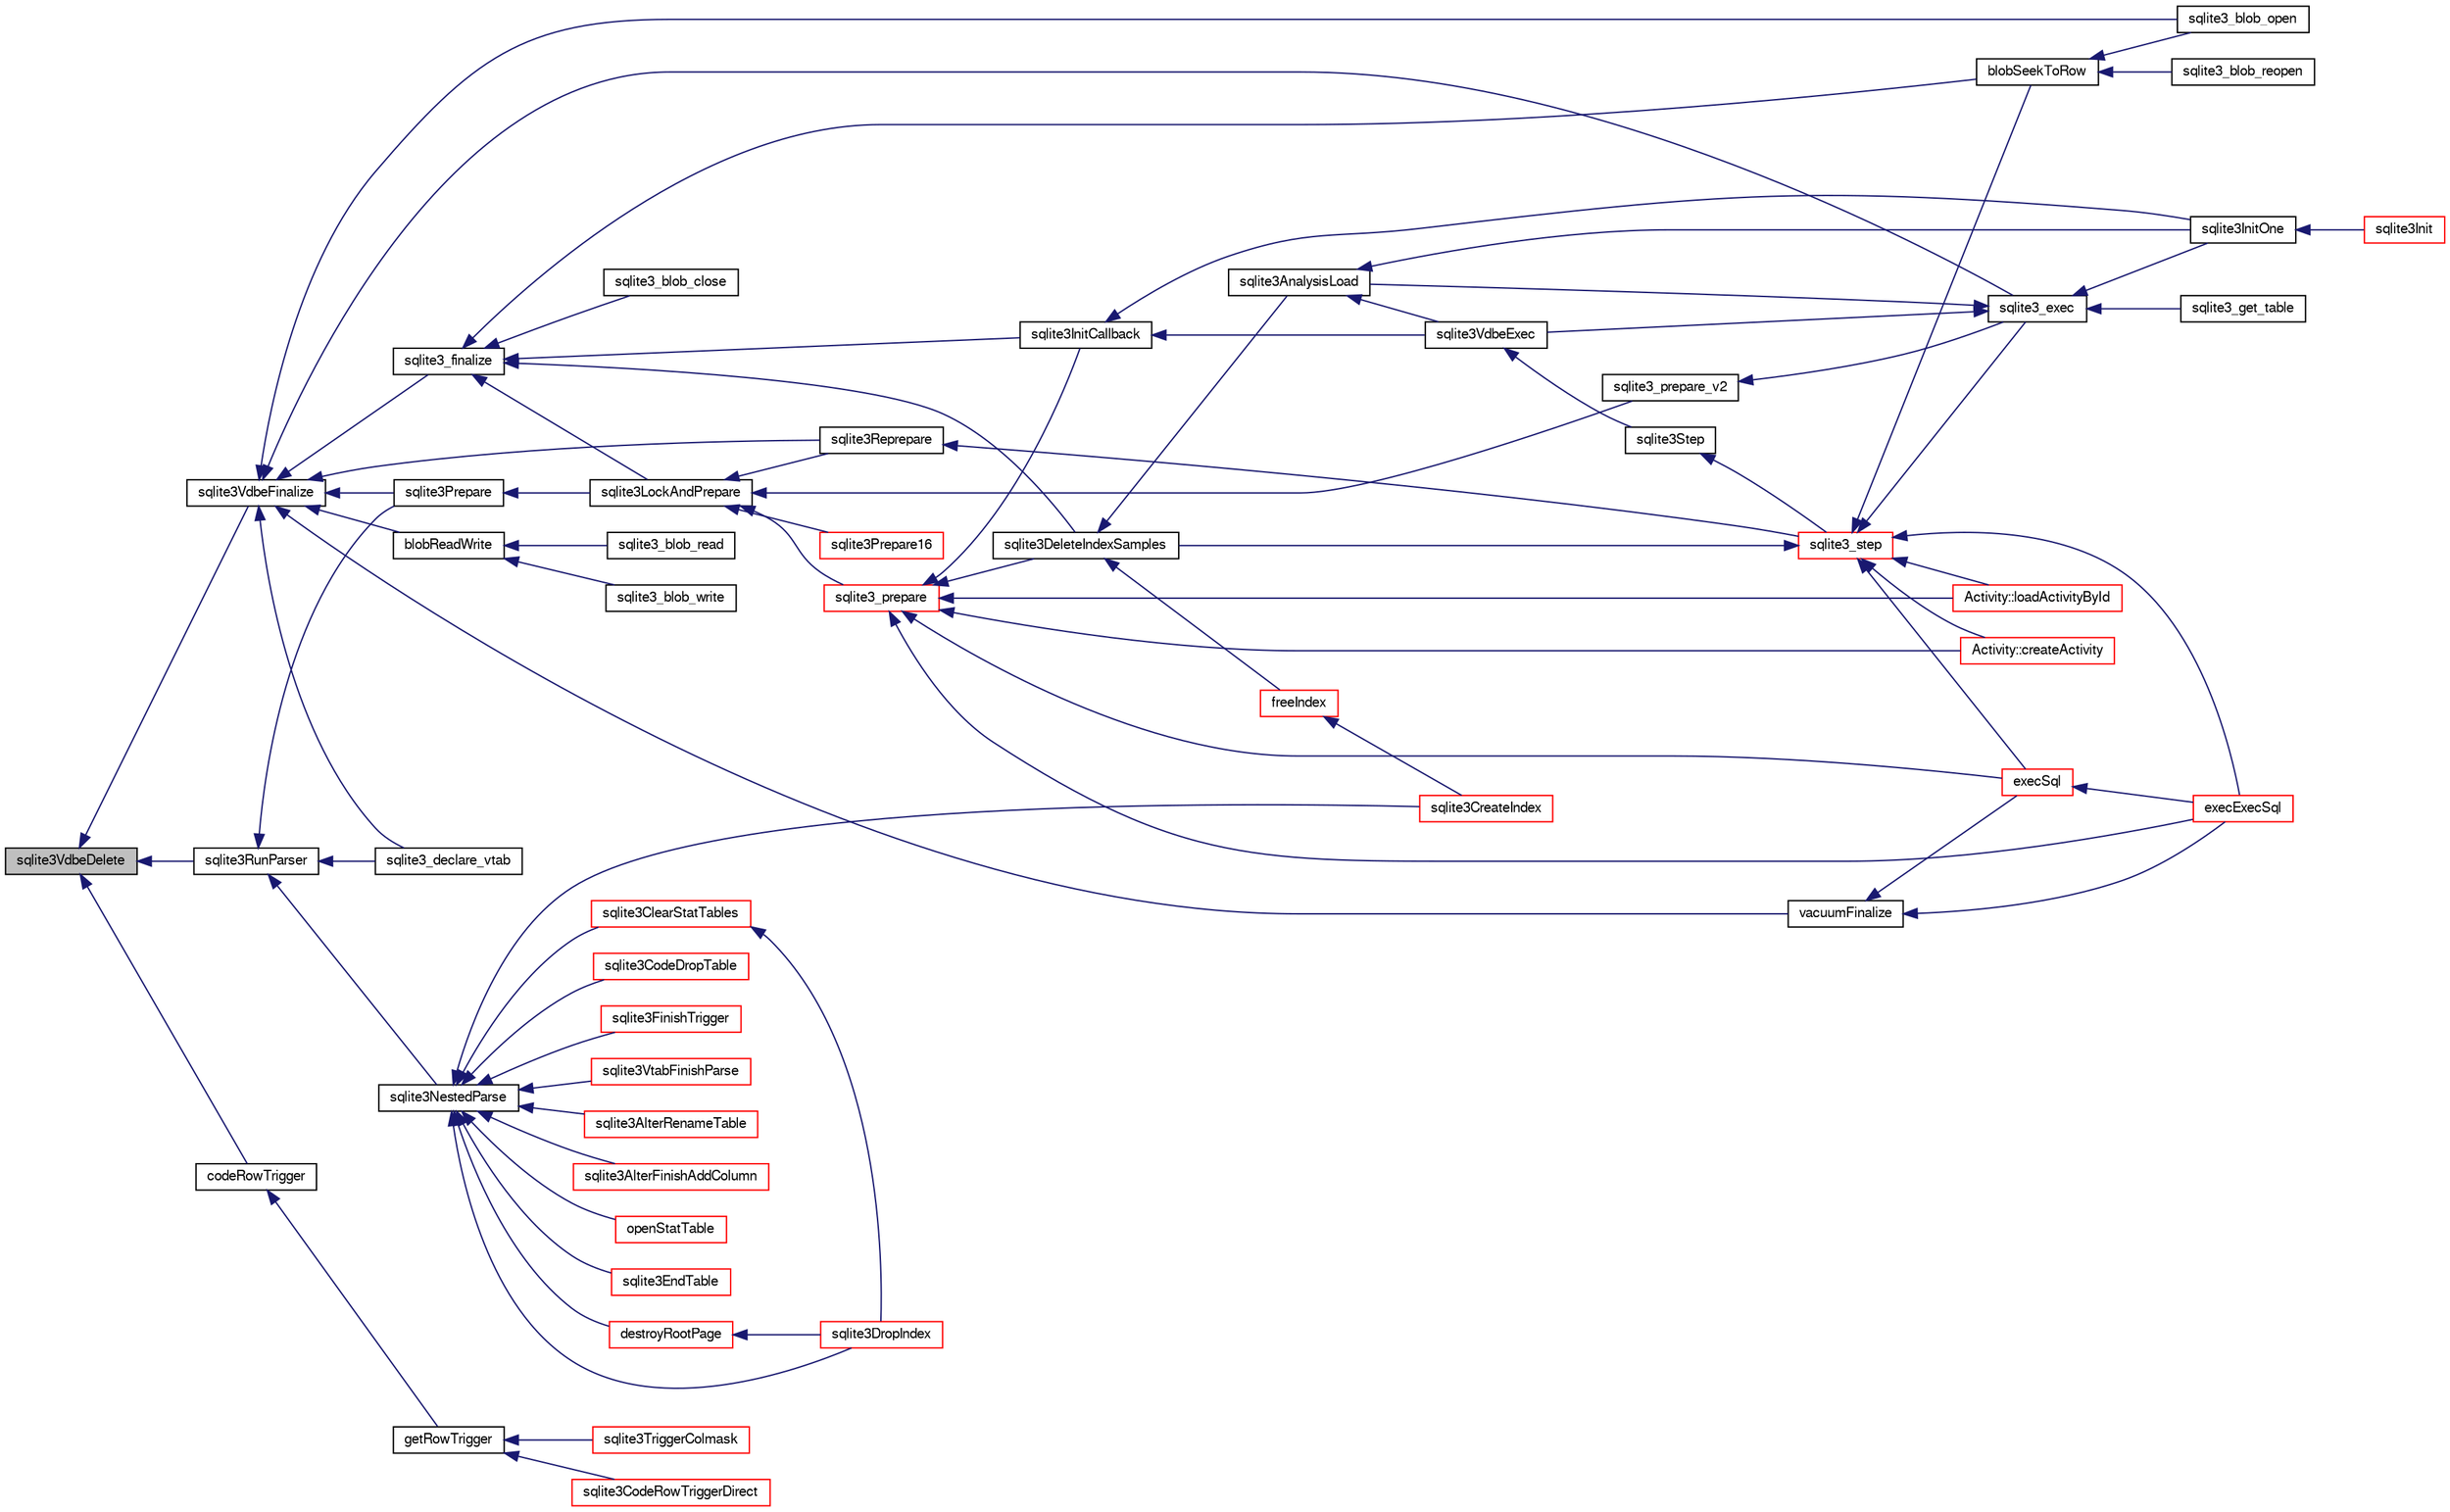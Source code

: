digraph "sqlite3VdbeDelete"
{
  edge [fontname="FreeSans",fontsize="10",labelfontname="FreeSans",labelfontsize="10"];
  node [fontname="FreeSans",fontsize="10",shape=record];
  rankdir="LR";
  Node749322 [label="sqlite3VdbeDelete",height=0.2,width=0.4,color="black", fillcolor="grey75", style="filled", fontcolor="black"];
  Node749322 -> Node749323 [dir="back",color="midnightblue",fontsize="10",style="solid",fontname="FreeSans"];
  Node749323 [label="sqlite3VdbeFinalize",height=0.2,width=0.4,color="black", fillcolor="white", style="filled",URL="$sqlite3_8c.html#af81e0c8d03b71610d3a826469f67bbd4"];
  Node749323 -> Node749324 [dir="back",color="midnightblue",fontsize="10",style="solid",fontname="FreeSans"];
  Node749324 [label="sqlite3_finalize",height=0.2,width=0.4,color="black", fillcolor="white", style="filled",URL="$sqlite3_8h.html#a801195c0f771d40bb4be1e40f3b88945"];
  Node749324 -> Node749325 [dir="back",color="midnightblue",fontsize="10",style="solid",fontname="FreeSans"];
  Node749325 [label="blobSeekToRow",height=0.2,width=0.4,color="black", fillcolor="white", style="filled",URL="$sqlite3_8c.html#afff57e13332b98c8a44a7cebe38962ab"];
  Node749325 -> Node749326 [dir="back",color="midnightblue",fontsize="10",style="solid",fontname="FreeSans"];
  Node749326 [label="sqlite3_blob_open",height=0.2,width=0.4,color="black", fillcolor="white", style="filled",URL="$sqlite3_8h.html#adb8ad839a5bdd62a43785132bc7dd518"];
  Node749325 -> Node749327 [dir="back",color="midnightblue",fontsize="10",style="solid",fontname="FreeSans"];
  Node749327 [label="sqlite3_blob_reopen",height=0.2,width=0.4,color="black", fillcolor="white", style="filled",URL="$sqlite3_8h.html#abc77c24fdc0150138490359a94360f7e"];
  Node749324 -> Node749328 [dir="back",color="midnightblue",fontsize="10",style="solid",fontname="FreeSans"];
  Node749328 [label="sqlite3_blob_close",height=0.2,width=0.4,color="black", fillcolor="white", style="filled",URL="$sqlite3_8h.html#a8885ae884821e14e1e4501183c5833d6"];
  Node749324 -> Node749329 [dir="back",color="midnightblue",fontsize="10",style="solid",fontname="FreeSans"];
  Node749329 [label="sqlite3DeleteIndexSamples",height=0.2,width=0.4,color="black", fillcolor="white", style="filled",URL="$sqlite3_8c.html#aaeda0302fbf61397ec009f65bed047ef"];
  Node749329 -> Node749330 [dir="back",color="midnightblue",fontsize="10",style="solid",fontname="FreeSans"];
  Node749330 [label="sqlite3AnalysisLoad",height=0.2,width=0.4,color="black", fillcolor="white", style="filled",URL="$sqlite3_8c.html#a48a2301c27e1d3d68708b9b8761b5a01"];
  Node749330 -> Node749331 [dir="back",color="midnightblue",fontsize="10",style="solid",fontname="FreeSans"];
  Node749331 [label="sqlite3VdbeExec",height=0.2,width=0.4,color="black", fillcolor="white", style="filled",URL="$sqlite3_8c.html#a8ce40a614bdc56719c4d642b1e4dfb21"];
  Node749331 -> Node749332 [dir="back",color="midnightblue",fontsize="10",style="solid",fontname="FreeSans"];
  Node749332 [label="sqlite3Step",height=0.2,width=0.4,color="black", fillcolor="white", style="filled",URL="$sqlite3_8c.html#a3f2872e873e2758a4beedad1d5113554"];
  Node749332 -> Node749333 [dir="back",color="midnightblue",fontsize="10",style="solid",fontname="FreeSans"];
  Node749333 [label="sqlite3_step",height=0.2,width=0.4,color="red", fillcolor="white", style="filled",URL="$sqlite3_8h.html#ac1e491ce36b7471eb28387f7d3c74334"];
  Node749333 -> Node749334 [dir="back",color="midnightblue",fontsize="10",style="solid",fontname="FreeSans"];
  Node749334 [label="Activity::createActivity",height=0.2,width=0.4,color="red", fillcolor="white", style="filled",URL="$classActivity.html#a813cc5e52c14ab49b39014c134e3425b"];
  Node749333 -> Node749337 [dir="back",color="midnightblue",fontsize="10",style="solid",fontname="FreeSans"];
  Node749337 [label="Activity::loadActivityById",height=0.2,width=0.4,color="red", fillcolor="white", style="filled",URL="$classActivity.html#abe4ffb4f08a47212ebf9013259d9e7fd"];
  Node749333 -> Node749325 [dir="back",color="midnightblue",fontsize="10",style="solid",fontname="FreeSans"];
  Node749333 -> Node749329 [dir="back",color="midnightblue",fontsize="10",style="solid",fontname="FreeSans"];
  Node749333 -> Node749352 [dir="back",color="midnightblue",fontsize="10",style="solid",fontname="FreeSans"];
  Node749352 [label="sqlite3_exec",height=0.2,width=0.4,color="black", fillcolor="white", style="filled",URL="$sqlite3_8h.html#a97487ec8150e0bcc8fa392ab8f0e24db"];
  Node749352 -> Node749331 [dir="back",color="midnightblue",fontsize="10",style="solid",fontname="FreeSans"];
  Node749352 -> Node749330 [dir="back",color="midnightblue",fontsize="10",style="solid",fontname="FreeSans"];
  Node749352 -> Node749353 [dir="back",color="midnightblue",fontsize="10",style="solid",fontname="FreeSans"];
  Node749353 [label="sqlite3InitOne",height=0.2,width=0.4,color="black", fillcolor="white", style="filled",URL="$sqlite3_8c.html#ac4318b25df65269906b0379251fe9b85"];
  Node749353 -> Node749354 [dir="back",color="midnightblue",fontsize="10",style="solid",fontname="FreeSans"];
  Node749354 [label="sqlite3Init",height=0.2,width=0.4,color="red", fillcolor="white", style="filled",URL="$sqlite3_8c.html#aed74e3dc765631a833f522f425ff5a48"];
  Node749352 -> Node749454 [dir="back",color="midnightblue",fontsize="10",style="solid",fontname="FreeSans"];
  Node749454 [label="sqlite3_get_table",height=0.2,width=0.4,color="black", fillcolor="white", style="filled",URL="$sqlite3_8h.html#a5effeac4e12df57beaa35c5be1f61579"];
  Node749333 -> Node749455 [dir="back",color="midnightblue",fontsize="10",style="solid",fontname="FreeSans"];
  Node749455 [label="execSql",height=0.2,width=0.4,color="red", fillcolor="white", style="filled",URL="$sqlite3_8c.html#a7d16651b98a110662f4c265eff0246cb"];
  Node749455 -> Node749456 [dir="back",color="midnightblue",fontsize="10",style="solid",fontname="FreeSans"];
  Node749456 [label="execExecSql",height=0.2,width=0.4,color="red", fillcolor="white", style="filled",URL="$sqlite3_8c.html#ac1be09a6c047f21133d16378d301e0d4"];
  Node749333 -> Node749456 [dir="back",color="midnightblue",fontsize="10",style="solid",fontname="FreeSans"];
  Node749330 -> Node749353 [dir="back",color="midnightblue",fontsize="10",style="solid",fontname="FreeSans"];
  Node749329 -> Node749463 [dir="back",color="midnightblue",fontsize="10",style="solid",fontname="FreeSans"];
  Node749463 [label="freeIndex",height=0.2,width=0.4,color="red", fillcolor="white", style="filled",URL="$sqlite3_8c.html#a00907c99c18d5bcb9d0b38c077146c31"];
  Node749463 -> Node749366 [dir="back",color="midnightblue",fontsize="10",style="solid",fontname="FreeSans"];
  Node749366 [label="sqlite3CreateIndex",height=0.2,width=0.4,color="red", fillcolor="white", style="filled",URL="$sqlite3_8c.html#a8dbe5e590ab6c58a8c45f34f7c81e825"];
  Node749324 -> Node749519 [dir="back",color="midnightblue",fontsize="10",style="solid",fontname="FreeSans"];
  Node749519 [label="sqlite3InitCallback",height=0.2,width=0.4,color="black", fillcolor="white", style="filled",URL="$sqlite3_8c.html#a5183ff3c8b5311c7332250013ee018b3"];
  Node749519 -> Node749331 [dir="back",color="midnightblue",fontsize="10",style="solid",fontname="FreeSans"];
  Node749519 -> Node749353 [dir="back",color="midnightblue",fontsize="10",style="solid",fontname="FreeSans"];
  Node749324 -> Node749516 [dir="back",color="midnightblue",fontsize="10",style="solid",fontname="FreeSans"];
  Node749516 [label="sqlite3LockAndPrepare",height=0.2,width=0.4,color="black", fillcolor="white", style="filled",URL="$sqlite3_8c.html#a5db1ec5589aa2b02c6d979211a8789bd"];
  Node749516 -> Node749517 [dir="back",color="midnightblue",fontsize="10",style="solid",fontname="FreeSans"];
  Node749517 [label="sqlite3Reprepare",height=0.2,width=0.4,color="black", fillcolor="white", style="filled",URL="$sqlite3_8c.html#a7e2f7299cc947d07e782f6ac561fa937"];
  Node749517 -> Node749333 [dir="back",color="midnightblue",fontsize="10",style="solid",fontname="FreeSans"];
  Node749516 -> Node749518 [dir="back",color="midnightblue",fontsize="10",style="solid",fontname="FreeSans"];
  Node749518 [label="sqlite3_prepare",height=0.2,width=0.4,color="red", fillcolor="white", style="filled",URL="$sqlite3_8h.html#a8c39e7b9dbeff01f0a399b46d4b29f1c"];
  Node749518 -> Node749334 [dir="back",color="midnightblue",fontsize="10",style="solid",fontname="FreeSans"];
  Node749518 -> Node749337 [dir="back",color="midnightblue",fontsize="10",style="solid",fontname="FreeSans"];
  Node749518 -> Node749329 [dir="back",color="midnightblue",fontsize="10",style="solid",fontname="FreeSans"];
  Node749518 -> Node749519 [dir="back",color="midnightblue",fontsize="10",style="solid",fontname="FreeSans"];
  Node749518 -> Node749455 [dir="back",color="midnightblue",fontsize="10",style="solid",fontname="FreeSans"];
  Node749518 -> Node749456 [dir="back",color="midnightblue",fontsize="10",style="solid",fontname="FreeSans"];
  Node749516 -> Node749520 [dir="back",color="midnightblue",fontsize="10",style="solid",fontname="FreeSans"];
  Node749520 [label="sqlite3_prepare_v2",height=0.2,width=0.4,color="black", fillcolor="white", style="filled",URL="$sqlite3_8h.html#a85d4203bb54c984c5325c2f5b3664985"];
  Node749520 -> Node749352 [dir="back",color="midnightblue",fontsize="10",style="solid",fontname="FreeSans"];
  Node749516 -> Node749521 [dir="back",color="midnightblue",fontsize="10",style="solid",fontname="FreeSans"];
  Node749521 [label="sqlite3Prepare16",height=0.2,width=0.4,color="red", fillcolor="white", style="filled",URL="$sqlite3_8c.html#a5842e6724b91885125f83c438da1f15b"];
  Node749323 -> Node749326 [dir="back",color="midnightblue",fontsize="10",style="solid",fontname="FreeSans"];
  Node749323 -> Node749580 [dir="back",color="midnightblue",fontsize="10",style="solid",fontname="FreeSans"];
  Node749580 [label="blobReadWrite",height=0.2,width=0.4,color="black", fillcolor="white", style="filled",URL="$sqlite3_8c.html#a6c1d57e4337ee1b8655215c06dea4046"];
  Node749580 -> Node749581 [dir="back",color="midnightblue",fontsize="10",style="solid",fontname="FreeSans"];
  Node749581 [label="sqlite3_blob_read",height=0.2,width=0.4,color="black", fillcolor="white", style="filled",URL="$sqlite3_8h.html#ae63f397da378931a64a597069ce3532a"];
  Node749580 -> Node749582 [dir="back",color="midnightblue",fontsize="10",style="solid",fontname="FreeSans"];
  Node749582 [label="sqlite3_blob_write",height=0.2,width=0.4,color="black", fillcolor="white", style="filled",URL="$sqlite3_8h.html#a0dd24c2ce4bfd36279ed96e8266b1d87"];
  Node749323 -> Node749352 [dir="back",color="midnightblue",fontsize="10",style="solid",fontname="FreeSans"];
  Node749323 -> Node749515 [dir="back",color="midnightblue",fontsize="10",style="solid",fontname="FreeSans"];
  Node749515 [label="sqlite3Prepare",height=0.2,width=0.4,color="black", fillcolor="white", style="filled",URL="$sqlite3_8c.html#acb25890858d0bf4b12eb7aae569f0c7b"];
  Node749515 -> Node749516 [dir="back",color="midnightblue",fontsize="10",style="solid",fontname="FreeSans"];
  Node749323 -> Node749517 [dir="back",color="midnightblue",fontsize="10",style="solid",fontname="FreeSans"];
  Node749323 -> Node749583 [dir="back",color="midnightblue",fontsize="10",style="solid",fontname="FreeSans"];
  Node749583 [label="vacuumFinalize",height=0.2,width=0.4,color="black", fillcolor="white", style="filled",URL="$sqlite3_8c.html#a632db76c46aca8f067d585295d2ada31"];
  Node749583 -> Node749455 [dir="back",color="midnightblue",fontsize="10",style="solid",fontname="FreeSans"];
  Node749583 -> Node749456 [dir="back",color="midnightblue",fontsize="10",style="solid",fontname="FreeSans"];
  Node749323 -> Node749524 [dir="back",color="midnightblue",fontsize="10",style="solid",fontname="FreeSans"];
  Node749524 [label="sqlite3_declare_vtab",height=0.2,width=0.4,color="black", fillcolor="white", style="filled",URL="$sqlite3_8h.html#a65393c41da76ae1470a7c7f4b4aca600"];
  Node749322 -> Node749375 [dir="back",color="midnightblue",fontsize="10",style="solid",fontname="FreeSans"];
  Node749375 [label="codeRowTrigger",height=0.2,width=0.4,color="black", fillcolor="white", style="filled",URL="$sqlite3_8c.html#a463cea5aaaf388b560b206570a0022fc"];
  Node749375 -> Node749376 [dir="back",color="midnightblue",fontsize="10",style="solid",fontname="FreeSans"];
  Node749376 [label="getRowTrigger",height=0.2,width=0.4,color="black", fillcolor="white", style="filled",URL="$sqlite3_8c.html#a69626ef20b540d1a2b19cf56f3f45689"];
  Node749376 -> Node749377 [dir="back",color="midnightblue",fontsize="10",style="solid",fontname="FreeSans"];
  Node749377 [label="sqlite3CodeRowTriggerDirect",height=0.2,width=0.4,color="red", fillcolor="white", style="filled",URL="$sqlite3_8c.html#ad92829f9001bcf89a0299dad5a48acd4"];
  Node749376 -> Node749384 [dir="back",color="midnightblue",fontsize="10",style="solid",fontname="FreeSans"];
  Node749384 [label="sqlite3TriggerColmask",height=0.2,width=0.4,color="red", fillcolor="white", style="filled",URL="$sqlite3_8c.html#acace8e99e37ae5e84ea03c65e820c540"];
  Node749322 -> Node749503 [dir="back",color="midnightblue",fontsize="10",style="solid",fontname="FreeSans"];
  Node749503 [label="sqlite3RunParser",height=0.2,width=0.4,color="black", fillcolor="white", style="filled",URL="$sqlite3_8c.html#a174f16a9adcc64bf971bae4a5ffa3488"];
  Node749503 -> Node749504 [dir="back",color="midnightblue",fontsize="10",style="solid",fontname="FreeSans"];
  Node749504 [label="sqlite3NestedParse",height=0.2,width=0.4,color="black", fillcolor="white", style="filled",URL="$sqlite3_8c.html#ae78bd6187a28892732af5428ec15b03f"];
  Node749504 -> Node749363 [dir="back",color="midnightblue",fontsize="10",style="solid",fontname="FreeSans"];
  Node749363 [label="sqlite3AlterRenameTable",height=0.2,width=0.4,color="red", fillcolor="white", style="filled",URL="$sqlite3_8c.html#aa5cfdb507ff74e559f2efb0318c96d2c"];
  Node749504 -> Node749505 [dir="back",color="midnightblue",fontsize="10",style="solid",fontname="FreeSans"];
  Node749505 [label="sqlite3AlterFinishAddColumn",height=0.2,width=0.4,color="red", fillcolor="white", style="filled",URL="$sqlite3_8c.html#a392e1e5be904b01216faae16a77c2c31"];
  Node749504 -> Node749506 [dir="back",color="midnightblue",fontsize="10",style="solid",fontname="FreeSans"];
  Node749506 [label="openStatTable",height=0.2,width=0.4,color="red", fillcolor="white", style="filled",URL="$sqlite3_8c.html#aea3da21ca87050c11c23e01f578cc5dc"];
  Node749504 -> Node749369 [dir="back",color="midnightblue",fontsize="10",style="solid",fontname="FreeSans"];
  Node749369 [label="sqlite3EndTable",height=0.2,width=0.4,color="red", fillcolor="white", style="filled",URL="$sqlite3_8c.html#a7b5f2c66c0f0b6f819d970ca389768b0"];
  Node749504 -> Node749509 [dir="back",color="midnightblue",fontsize="10",style="solid",fontname="FreeSans"];
  Node749509 [label="destroyRootPage",height=0.2,width=0.4,color="red", fillcolor="white", style="filled",URL="$sqlite3_8c.html#a117f2ef54e18f018369a4da17d1a0881"];
  Node749509 -> Node749451 [dir="back",color="midnightblue",fontsize="10",style="solid",fontname="FreeSans"];
  Node749451 [label="sqlite3DropIndex",height=0.2,width=0.4,color="red", fillcolor="white", style="filled",URL="$sqlite3_8c.html#a3ffd2536f34a0cf6d427710b06b71e83"];
  Node749504 -> Node749512 [dir="back",color="midnightblue",fontsize="10",style="solid",fontname="FreeSans"];
  Node749512 [label="sqlite3ClearStatTables",height=0.2,width=0.4,color="red", fillcolor="white", style="filled",URL="$sqlite3_8c.html#a3a6659fbbc07f5bd5d327d88e6660702"];
  Node749512 -> Node749451 [dir="back",color="midnightblue",fontsize="10",style="solid",fontname="FreeSans"];
  Node749504 -> Node749511 [dir="back",color="midnightblue",fontsize="10",style="solid",fontname="FreeSans"];
  Node749511 [label="sqlite3CodeDropTable",height=0.2,width=0.4,color="red", fillcolor="white", style="filled",URL="$sqlite3_8c.html#aaf9a8d65346dc15bfcd60bc48e885f46"];
  Node749504 -> Node749366 [dir="back",color="midnightblue",fontsize="10",style="solid",fontname="FreeSans"];
  Node749504 -> Node749451 [dir="back",color="midnightblue",fontsize="10",style="solid",fontname="FreeSans"];
  Node749504 -> Node749513 [dir="back",color="midnightblue",fontsize="10",style="solid",fontname="FreeSans"];
  Node749513 [label="sqlite3FinishTrigger",height=0.2,width=0.4,color="red", fillcolor="white", style="filled",URL="$sqlite3_8c.html#a15231afa0ac739363aee4cdb88380886"];
  Node749504 -> Node749514 [dir="back",color="midnightblue",fontsize="10",style="solid",fontname="FreeSans"];
  Node749514 [label="sqlite3VtabFinishParse",height=0.2,width=0.4,color="red", fillcolor="white", style="filled",URL="$sqlite3_8c.html#a31979f7a03df3cc53c4189dd1f3ea24c"];
  Node749503 -> Node749515 [dir="back",color="midnightblue",fontsize="10",style="solid",fontname="FreeSans"];
  Node749503 -> Node749524 [dir="back",color="midnightblue",fontsize="10",style="solid",fontname="FreeSans"];
}
